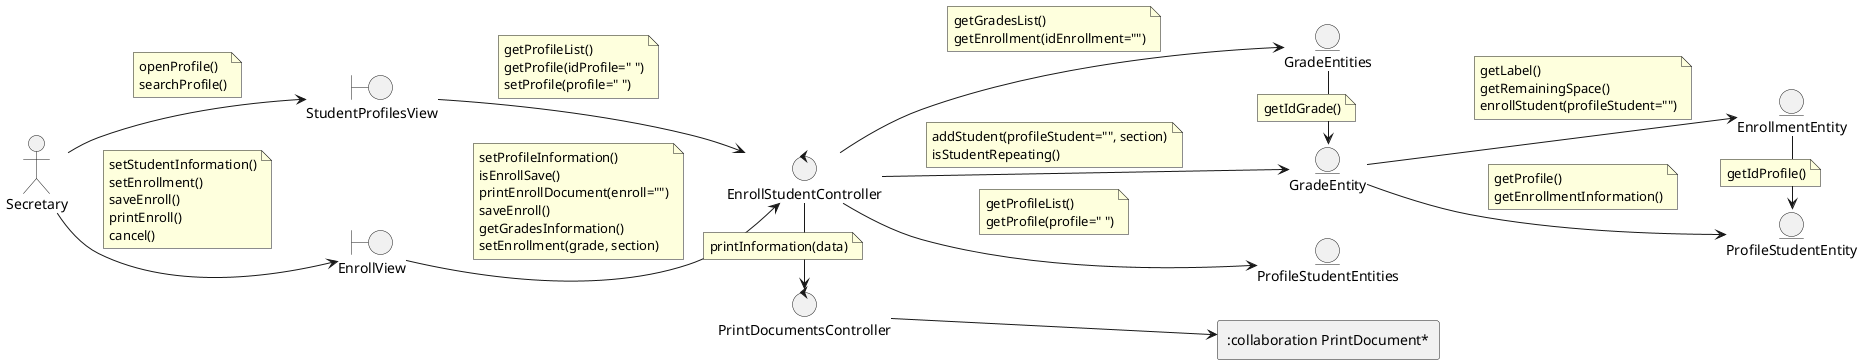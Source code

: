 @startuml
left to right direction

'--- Classes definition ---
actor Secretary

boundary StudentProfilesView
boundary EnrollView

control EnrollStudentController
control PrintDocumentsController

entity ProfileStudentEntity
entity ProfileStudentEntities
entity EnrollmentEntity
entity GradeEntities
entity GradeEntity

rectangle ":collaboration PrintDocument*"


'--- Actor relations ---
Secretary --> StudentProfilesView
note on link
    openProfile()
    searchProfile()
end note

Secretary --> EnrollView
note on link
    setStudentInformation()
    setEnrollment()
    saveEnroll()
    printEnroll()
    cancel()
end note


'--- Views relations ---
StudentProfilesView --> EnrollStudentController
note on link
    getProfileList()
    getProfile(idProfile=" ")
    setProfile(profile=" ")
end note

EnrollView --> EnrollStudentController
note on link
    setProfileInformation()
    isEnrollSave()
    printEnrollDocument(enroll="")
    saveEnroll()
    getGradesInformation()
    setEnrollment(grade, section)
end note

'--- Controllers relations ---
EnrollStudentController --> ProfileStudentEntities
note on link
    getProfileList()
    getProfile(profile=" ")
end note

EnrollStudentController --> GradeEntities
note on link
    getGradesList()
    getEnrollment(idEnrollment="")
end note

EnrollStudentController --> GradeEntity
note on link
    addStudent(profileStudent="", section)
    isStudentRepeating()
end note

EnrollStudentController -right-> PrintDocumentsController
note on link
    printInformation(data)
end note

PrintDocumentsController --> ":collaboration PrintDocument*"


'--- Entity relations ---
EnrollmentEntity -> ProfileStudentEntity
note on link
    getIdProfile()
end note

GradeEntities -> GradeEntity
note on link
    getIdGrade()
end note

GradeEntity --> EnrollmentEntity
note on link
    getLabel()
    getRemainingSpace()
    enrollStudent(profileStudent="")
end note

GradeEntity --> ProfileStudentEntity
note on link
    getProfile()
    getEnrollmentInformation()
end note

@enduml